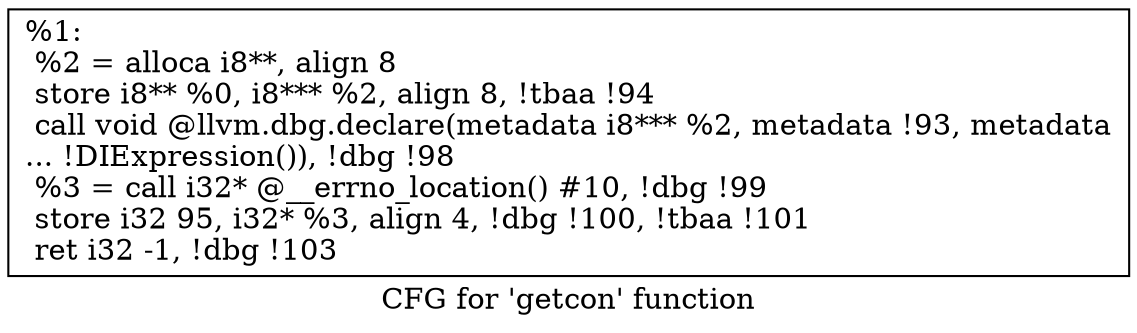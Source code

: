 digraph "CFG for 'getcon' function" {
	label="CFG for 'getcon' function";

	Node0x1fb26c0 [shape=record,label="{%1:\l  %2 = alloca i8**, align 8\l  store i8** %0, i8*** %2, align 8, !tbaa !94\l  call void @llvm.dbg.declare(metadata i8*** %2, metadata !93, metadata\l... !DIExpression()), !dbg !98\l  %3 = call i32* @__errno_location() #10, !dbg !99\l  store i32 95, i32* %3, align 4, !dbg !100, !tbaa !101\l  ret i32 -1, !dbg !103\l}"];
}
